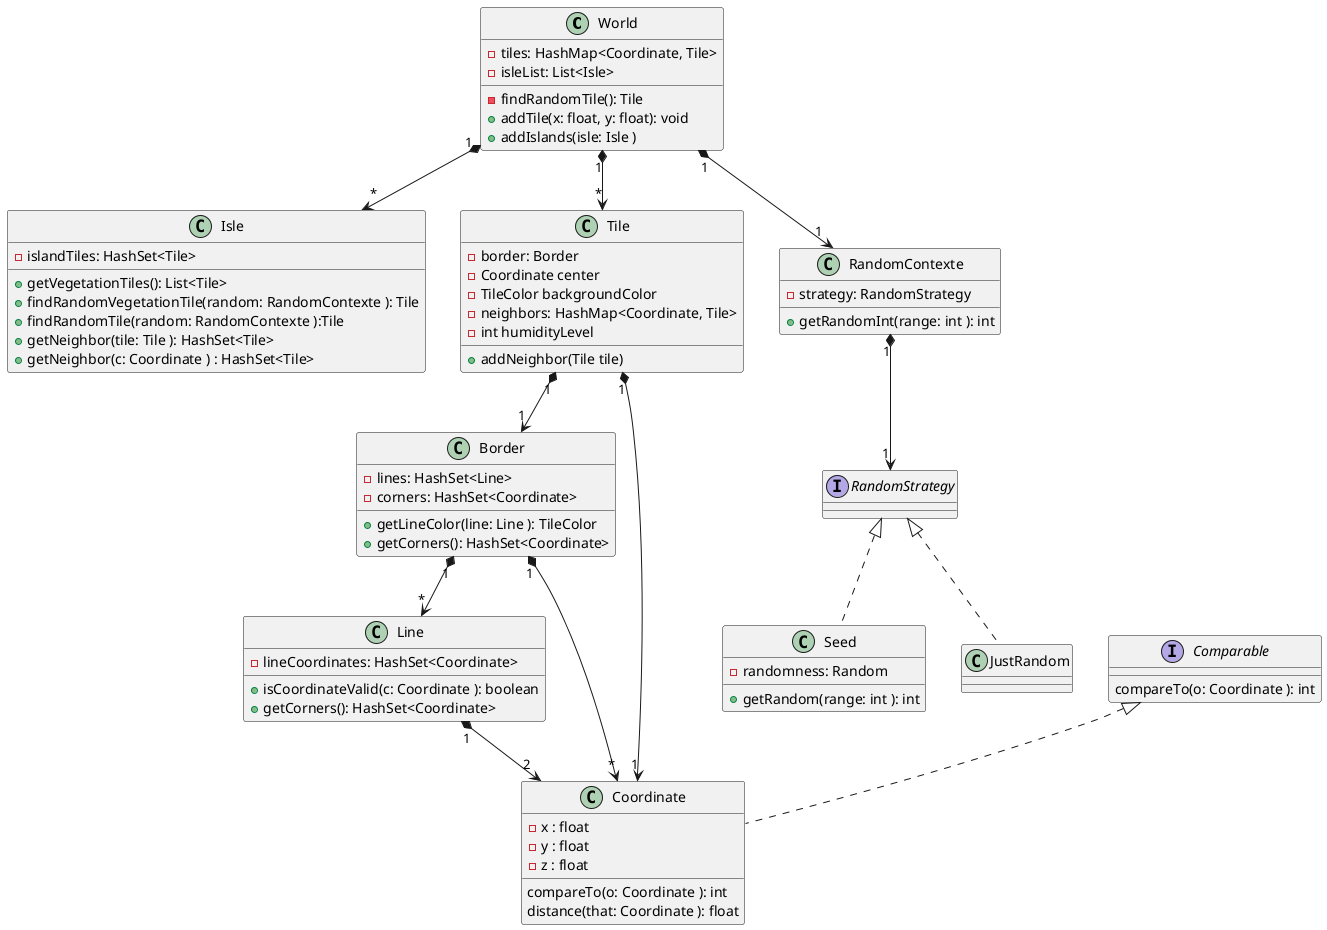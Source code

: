 @startuml

class World {
    - tiles: HashMap<Coordinate, Tile>
    - isleList: List<Isle>
    - findRandomTile(): Tile
    + addTile(x: float, y: float): void
    + addIslands(isle: Isle )
}

class Isle {
    - islandTiles: HashSet<Tile>
    + getVegetationTiles(): List<Tile>
    + findRandomVegetationTile(random: RandomContexte ): Tile
    + findRandomTile(random: RandomContexte ):Tile
    + getNeighbor(tile: Tile ): HashSet<Tile>
    + getNeighbor(c: Coordinate ) : HashSet<Tile>
}


class Tile{


    - border: Border
    - Coordinate center
    - TileColor backgroundColor
    - neighbors: HashMap<Coordinate, Tile>
    - int humidityLevel
    + addNeighbor(Tile tile)
}

class Border{
    - lines: HashSet<Line>
    - corners: HashSet<Coordinate>
    + getLineColor(line: Line ): TileColor
    + getCorners(): HashSet<Coordinate>
}


class RandomContexte{
    - strategy: RandomStrategy
    + getRandomInt(range: int ): int
}


class Line {
    - lineCoordinates: HashSet<Coordinate>
    + isCoordinateValid(c: Coordinate ): boolean
    + getCorners(): HashSet<Coordinate>

}

class Coordinate {
    - x : float
    - y : float
    - z : float
    compareTo(o: Coordinate ): int
    distance(that: Coordinate ): float
}

Interface Comparable{
    compareTo(o: Coordinate ): int
}

class Seed {
    - randomness: Random
    + getRandom(range: int ): int
}

class Seed implements RandomStrategy
class JustRandom implements RandomStrategy


World "1" *--> "*" Tile
World "1" *--> "1" RandomContexte
World "1" *--> "*" Isle

Tile "1" *--> "1" Border
Tile "1" *--> "1" Coordinate


Border "1" *--> "*" Line
Border "1" *--> "*" Coordinate

Line "1" *--> "2" Coordinate

class Coordinate implements Comparable
RandomContexte "1" *--> "1" RandomStrategy

@enduml